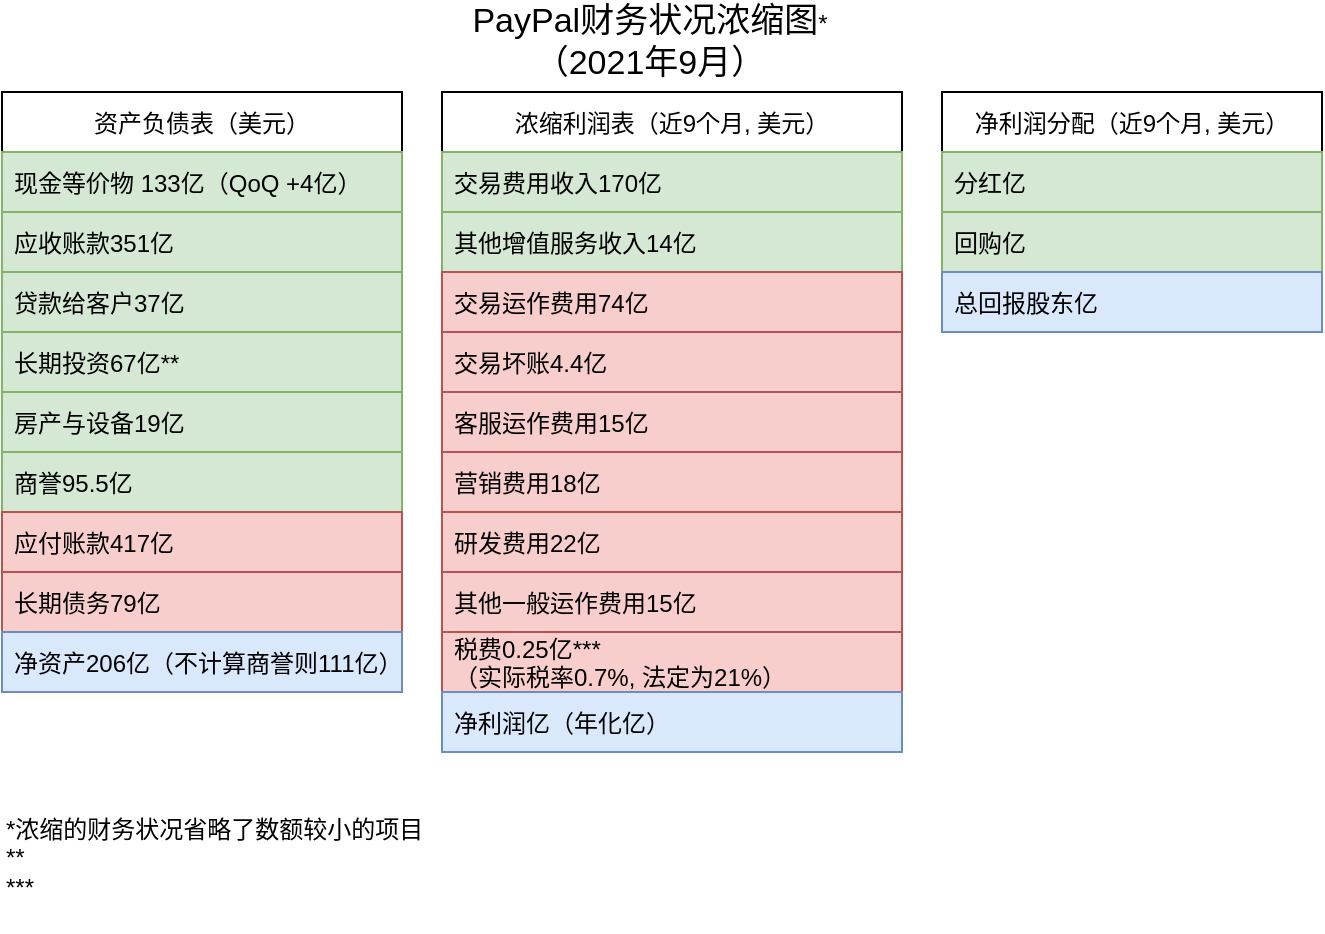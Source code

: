 <mxfile version="15.9.4" type="github"><diagram id="UfmZcZUgszk8OOR1oBgz" name="Page-1"><mxGraphModel dx="981" dy="547" grid="1" gridSize="10" guides="1" tooltips="1" connect="1" arrows="1" fold="1" page="1" pageScale="1" pageWidth="827" pageHeight="1169" math="0" shadow="0"><root><mxCell id="0"/><mxCell id="1" parent="0"/><mxCell id="yg2f-OdLsY0NM2jIDbTP-1" value="资产负债表（美元）" style="swimlane;fontStyle=0;childLayout=stackLayout;horizontal=1;startSize=30;horizontalStack=0;resizeParent=1;resizeParentMax=0;resizeLast=0;collapsible=1;marginBottom=0;" parent="1" vertex="1"><mxGeometry x="50" y="350" width="200" height="300" as="geometry"><mxRectangle x="100" y="350" width="140" height="30" as="alternateBounds"/></mxGeometry></mxCell><mxCell id="yg2f-OdLsY0NM2jIDbTP-2" value="现金等价物 133亿（QoQ +4亿）" style="text;strokeColor=#82b366;fillColor=#d5e8d4;align=left;verticalAlign=middle;spacingLeft=4;spacingRight=4;overflow=hidden;points=[[0,0.5],[1,0.5]];portConstraint=eastwest;rotatable=0;" parent="yg2f-OdLsY0NM2jIDbTP-1" vertex="1"><mxGeometry y="30" width="200" height="30" as="geometry"/></mxCell><mxCell id="yg2f-OdLsY0NM2jIDbTP-3" value="应收账款351亿" style="text;strokeColor=#82b366;fillColor=#d5e8d4;align=left;verticalAlign=middle;spacingLeft=4;spacingRight=4;overflow=hidden;points=[[0,0.5],[1,0.5]];portConstraint=eastwest;rotatable=0;" parent="yg2f-OdLsY0NM2jIDbTP-1" vertex="1"><mxGeometry y="60" width="200" height="30" as="geometry"/></mxCell><mxCell id="yg2f-OdLsY0NM2jIDbTP-4" value="贷款给客户37亿" style="text;strokeColor=#82b366;fillColor=#d5e8d4;align=left;verticalAlign=middle;spacingLeft=4;spacingRight=4;overflow=hidden;points=[[0,0.5],[1,0.5]];portConstraint=eastwest;rotatable=0;labelBackgroundColor=none;" parent="yg2f-OdLsY0NM2jIDbTP-1" vertex="1"><mxGeometry y="90" width="200" height="30" as="geometry"/></mxCell><mxCell id="_scnfwicN0OqMZllfAQ0-2" value="长期投资67亿**" style="text;strokeColor=#82b366;fillColor=#d5e8d4;align=left;verticalAlign=middle;spacingLeft=4;spacingRight=4;overflow=hidden;points=[[0,0.5],[1,0.5]];portConstraint=eastwest;rotatable=0;" parent="yg2f-OdLsY0NM2jIDbTP-1" vertex="1"><mxGeometry y="120" width="200" height="30" as="geometry"/></mxCell><mxCell id="_4A7H0XlQbJUZpNTJe8A-2" value="房产与设备19亿" style="text;strokeColor=#82b366;fillColor=#d5e8d4;align=left;verticalAlign=middle;spacingLeft=4;spacingRight=4;overflow=hidden;points=[[0,0.5],[1,0.5]];portConstraint=eastwest;rotatable=0;" vertex="1" parent="yg2f-OdLsY0NM2jIDbTP-1"><mxGeometry y="150" width="200" height="30" as="geometry"/></mxCell><mxCell id="_4A7H0XlQbJUZpNTJe8A-3" value="商誉95.5亿" style="text;strokeColor=#82b366;fillColor=#d5e8d4;align=left;verticalAlign=middle;spacingLeft=4;spacingRight=4;overflow=hidden;points=[[0,0.5],[1,0.5]];portConstraint=eastwest;rotatable=0;" vertex="1" parent="yg2f-OdLsY0NM2jIDbTP-1"><mxGeometry y="180" width="200" height="30" as="geometry"/></mxCell><mxCell id="yg2f-OdLsY0NM2jIDbTP-9" value="应付账款417亿" style="text;strokeColor=#b85450;fillColor=#f8cecc;align=left;verticalAlign=middle;spacingLeft=4;spacingRight=4;overflow=hidden;points=[[0,0.5],[1,0.5]];portConstraint=eastwest;rotatable=0;" parent="yg2f-OdLsY0NM2jIDbTP-1" vertex="1"><mxGeometry y="210" width="200" height="30" as="geometry"/></mxCell><mxCell id="yg2f-OdLsY0NM2jIDbTP-10" value="长期债务79亿" style="text;strokeColor=#b85450;fillColor=#f8cecc;align=left;verticalAlign=middle;spacingLeft=4;spacingRight=4;overflow=hidden;points=[[0,0.5],[1,0.5]];portConstraint=eastwest;rotatable=0;" parent="yg2f-OdLsY0NM2jIDbTP-1" vertex="1"><mxGeometry y="240" width="200" height="30" as="geometry"/></mxCell><mxCell id="yg2f-OdLsY0NM2jIDbTP-29" value="净资产206亿（不计算商誉则111亿）" style="text;strokeColor=#6c8ebf;fillColor=#dae8fc;align=left;verticalAlign=middle;spacingLeft=4;spacingRight=4;overflow=hidden;points=[[0,0.5],[1,0.5]];portConstraint=eastwest;rotatable=0;" parent="yg2f-OdLsY0NM2jIDbTP-1" vertex="1"><mxGeometry y="270" width="200" height="30" as="geometry"/></mxCell><mxCell id="yg2f-OdLsY0NM2jIDbTP-5" value="浓缩利润表（近9个月, 美元）" style="swimlane;fontStyle=0;childLayout=stackLayout;horizontal=1;startSize=30;horizontalStack=0;resizeParent=1;resizeParentMax=0;resizeLast=0;collapsible=1;marginBottom=0;" parent="1" vertex="1"><mxGeometry x="270" y="350" width="230" height="330" as="geometry"/></mxCell><mxCell id="yg2f-OdLsY0NM2jIDbTP-6" value="交易费用收入170亿" style="text;strokeColor=#82b366;fillColor=#d5e8d4;align=left;verticalAlign=middle;spacingLeft=4;spacingRight=4;overflow=hidden;points=[[0,0.5],[1,0.5]];portConstraint=eastwest;rotatable=0;" parent="yg2f-OdLsY0NM2jIDbTP-5" vertex="1"><mxGeometry y="30" width="230" height="30" as="geometry"/></mxCell><mxCell id="yg2f-OdLsY0NM2jIDbTP-7" value="其他增值服务收入14亿" style="text;strokeColor=#82b366;fillColor=#d5e8d4;align=left;verticalAlign=middle;spacingLeft=4;spacingRight=4;overflow=hidden;points=[[0,0.5],[1,0.5]];portConstraint=eastwest;rotatable=0;" parent="yg2f-OdLsY0NM2jIDbTP-5" vertex="1"><mxGeometry y="60" width="230" height="30" as="geometry"/></mxCell><mxCell id="yg2f-OdLsY0NM2jIDbTP-16" value="交易运作费用74亿 " style="text;strokeColor=#b85450;fillColor=#f8cecc;align=left;verticalAlign=middle;spacingLeft=4;spacingRight=4;overflow=hidden;points=[[0,0.5],[1,0.5]];portConstraint=eastwest;rotatable=0;" parent="yg2f-OdLsY0NM2jIDbTP-5" vertex="1"><mxGeometry y="90" width="230" height="30" as="geometry"/></mxCell><mxCell id="yg2f-OdLsY0NM2jIDbTP-17" value="交易坏账4.4亿" style="text;strokeColor=#b85450;fillColor=#f8cecc;align=left;verticalAlign=middle;spacingLeft=4;spacingRight=4;overflow=hidden;points=[[0,0.5],[1,0.5]];portConstraint=eastwest;rotatable=0;" parent="yg2f-OdLsY0NM2jIDbTP-5" vertex="1"><mxGeometry y="120" width="230" height="30" as="geometry"/></mxCell><mxCell id="_scnfwicN0OqMZllfAQ0-5" value="客服运作费用15亿" style="text;strokeColor=#b85450;fillColor=#f8cecc;align=left;verticalAlign=middle;spacingLeft=4;spacingRight=4;overflow=hidden;points=[[0,0.5],[1,0.5]];portConstraint=eastwest;rotatable=0;" parent="yg2f-OdLsY0NM2jIDbTP-5" vertex="1"><mxGeometry y="150" width="230" height="30" as="geometry"/></mxCell><mxCell id="_scnfwicN0OqMZllfAQ0-6" value="营销费用18亿" style="text;strokeColor=#b85450;fillColor=#f8cecc;align=left;verticalAlign=middle;spacingLeft=4;spacingRight=4;overflow=hidden;points=[[0,0.5],[1,0.5]];portConstraint=eastwest;rotatable=0;" parent="yg2f-OdLsY0NM2jIDbTP-5" vertex="1"><mxGeometry y="180" width="230" height="30" as="geometry"/></mxCell><mxCell id="_scnfwicN0OqMZllfAQ0-7" value="研发费用22亿" style="text;strokeColor=#b85450;fillColor=#f8cecc;align=left;verticalAlign=middle;spacingLeft=4;spacingRight=4;overflow=hidden;points=[[0,0.5],[1,0.5]];portConstraint=eastwest;rotatable=0;" parent="yg2f-OdLsY0NM2jIDbTP-5" vertex="1"><mxGeometry y="210" width="230" height="30" as="geometry"/></mxCell><mxCell id="_4A7H0XlQbJUZpNTJe8A-4" value="其他一般运作费用15亿" style="text;strokeColor=#b85450;fillColor=#f8cecc;align=left;verticalAlign=middle;spacingLeft=4;spacingRight=4;overflow=hidden;points=[[0,0.5],[1,0.5]];portConstraint=eastwest;rotatable=0;" vertex="1" parent="yg2f-OdLsY0NM2jIDbTP-5"><mxGeometry y="240" width="230" height="30" as="geometry"/></mxCell><mxCell id="yg2f-OdLsY0NM2jIDbTP-30" value="税费0.25亿***&#10;（实际税率0.7%, 法定为21%）" style="text;strokeColor=#b85450;fillColor=#f8cecc;align=left;verticalAlign=middle;spacingLeft=4;spacingRight=4;overflow=hidden;points=[[0,0.5],[1,0.5]];portConstraint=eastwest;rotatable=0;" parent="yg2f-OdLsY0NM2jIDbTP-5" vertex="1"><mxGeometry y="270" width="230" height="30" as="geometry"/></mxCell><mxCell id="yg2f-OdLsY0NM2jIDbTP-28" value="净利润亿（年化亿）" style="text;strokeColor=#6c8ebf;fillColor=#dae8fc;align=left;verticalAlign=middle;spacingLeft=4;spacingRight=4;overflow=hidden;points=[[0,0.5],[1,0.5]];portConstraint=eastwest;rotatable=0;" parent="yg2f-OdLsY0NM2jIDbTP-5" vertex="1"><mxGeometry y="300" width="230" height="30" as="geometry"/></mxCell><mxCell id="yg2f-OdLsY0NM2jIDbTP-32" value="PayPal财务状况浓缩图&lt;span style=&quot;font-size: 12px ; text-align: left&quot;&gt;*&lt;/span&gt;&lt;br&gt;（2021年9月）" style="text;html=1;strokeColor=none;fillColor=none;align=center;verticalAlign=middle;whiteSpace=wrap;rounded=0;fontSize=17;" parent="1" vertex="1"><mxGeometry x="240" y="310" width="268" height="30" as="geometry"/></mxCell><mxCell id="_scnfwicN0OqMZllfAQ0-4" value="&lt;span&gt;*&lt;/span&gt;&lt;span&gt;浓缩的财务状况省略了数额较小的项目&lt;/span&gt;&lt;span&gt;&lt;br&gt;*&lt;/span&gt;&lt;span&gt;*&lt;/span&gt;&lt;span&gt;&lt;br&gt;&lt;/span&gt;&lt;span&gt;***&lt;/span&gt;&lt;span&gt;&lt;br&gt;&lt;/span&gt;&lt;span&gt;&lt;br&gt;&lt;/span&gt;" style="text;html=1;strokeColor=none;fillColor=none;align=left;verticalAlign=middle;whiteSpace=wrap;rounded=0;" parent="1" vertex="1"><mxGeometry x="50" y="710" width="370" height="60" as="geometry"/></mxCell><mxCell id="_scnfwicN0OqMZllfAQ0-8" value="净利润分配（近9个月, 美元）" style="swimlane;fontStyle=0;childLayout=stackLayout;horizontal=1;startSize=30;horizontalStack=0;resizeParent=1;resizeParentMax=0;resizeLast=0;collapsible=1;marginBottom=0;labelBackgroundColor=none;align=center;" parent="1" vertex="1"><mxGeometry x="520" y="350" width="190" height="120" as="geometry"/></mxCell><mxCell id="_scnfwicN0OqMZllfAQ0-10" value="分红亿" style="text;strokeColor=#82b366;fillColor=#d5e8d4;align=left;verticalAlign=middle;spacingLeft=4;spacingRight=4;overflow=hidden;points=[[0,0.5],[1,0.5]];portConstraint=eastwest;rotatable=0;labelBackgroundColor=none;" parent="_scnfwicN0OqMZllfAQ0-8" vertex="1"><mxGeometry y="30" width="190" height="30" as="geometry"/></mxCell><mxCell id="_scnfwicN0OqMZllfAQ0-11" value="回购亿" style="text;strokeColor=#82b366;fillColor=#d5e8d4;align=left;verticalAlign=middle;spacingLeft=4;spacingRight=4;overflow=hidden;points=[[0,0.5],[1,0.5]];portConstraint=eastwest;rotatable=0;labelBackgroundColor=none;" parent="_scnfwicN0OqMZllfAQ0-8" vertex="1"><mxGeometry y="60" width="190" height="30" as="geometry"/></mxCell><mxCell id="_scnfwicN0OqMZllfAQ0-12" value="总回报股东亿" style="text;strokeColor=#6c8ebf;fillColor=#dae8fc;align=left;verticalAlign=middle;spacingLeft=4;spacingRight=4;overflow=hidden;points=[[0,0.5],[1,0.5]];portConstraint=eastwest;rotatable=0;labelBackgroundColor=none;" parent="_scnfwicN0OqMZllfAQ0-8" vertex="1"><mxGeometry y="90" width="190" height="30" as="geometry"/></mxCell></root></mxGraphModel></diagram></mxfile>